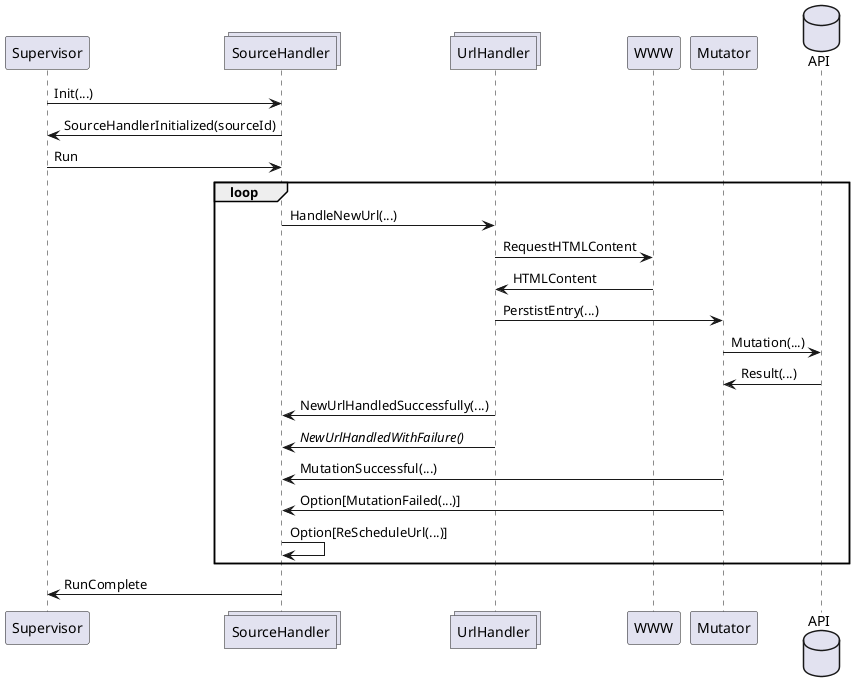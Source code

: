 @startuml
participant Supervisor
collections SourceHandler
collections UrlHandler
participant WWW
participant Mutator
database API


Supervisor -> SourceHandler: Init(...)
SourceHandler -> Supervisor: SourceHandlerInitialized(sourceId)
Supervisor -> SourceHandler: Run

loop
SourceHandler -> UrlHandler: HandleNewUrl(...)
UrlHandler -> WWW: RequestHTMLContent
WWW -> UrlHandler: HTMLContent

UrlHandler -> Mutator: PerstistEntry(...)
Mutator -> API: Mutation(...)
API -> Mutator: Result(...)
UrlHandler -> SourceHandler: NewUrlHandledSuccessfully(...)
UrlHandler -> SourceHandler: //NewUrlHandledWithFailure()//
Mutator -> SourceHandler: MutationSuccessful(...)
Mutator -> SourceHandler: Option[MutationFailed(...)]

SourceHandler -> SourceHandler: Option[ReScheduleUrl(...)]


end loop

SourceHandler -> Supervisor:RunComplete
@enduml